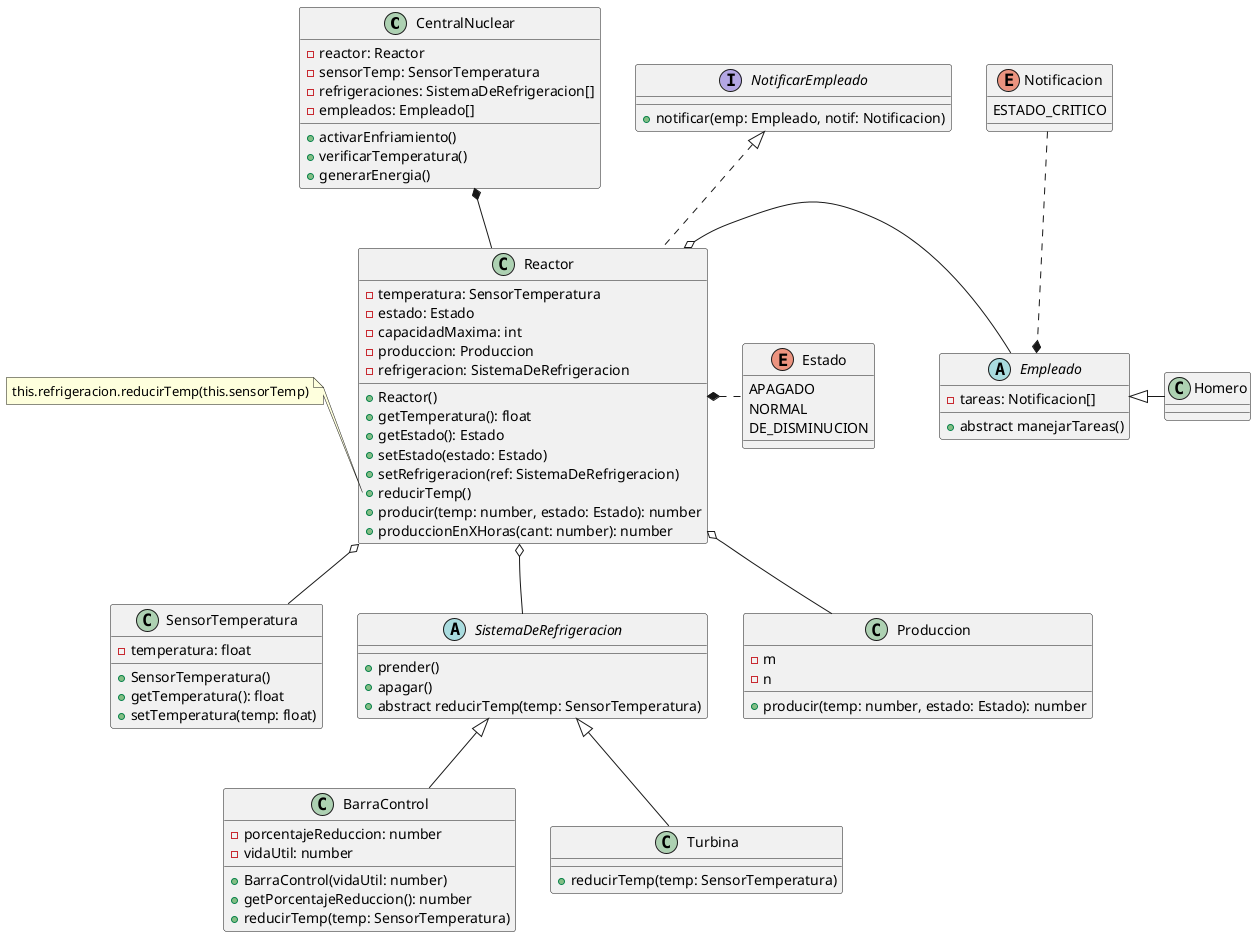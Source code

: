 /'TODO Deprecated'/

@startuml title "Central Nuclear"

class CentralNuclear {
    - reactor: Reactor
    - sensorTemp: SensorTemperatura
    - refrigeraciones: SistemaDeRefrigeracion[]
    - empleados: Empleado[]
    + activarEnfriamiento() 
    + verificarTemperatura() 
    + generarEnergia() 
}

class Reactor implements NotificarEmpleado{
    - temperatura: SensorTemperatura
    - estado: Estado
    - capacidadMaxima: int
    - produccion: Produccion
    - refrigeracion: SistemaDeRefrigeracion
    + Reactor() 
    + getTemperatura(): float 
    + getEstado(): Estado 
    + setEstado(estado: Estado)
    + setRefrigeracion(ref: SistemaDeRefrigeracion)
    + reducirTemp()
    + producir(temp: number, estado: Estado): number
    + produccionEnXHoras(cant: number): number
}
note left of Reactor::reducirTemp
    this.refrigeracion.reducirTemp(this.sensorTemp)
end note

enum Estado {
    APAGADO
    NORMAL
    DE_DISMINUCION
}


Interface NotificarEmpleado {
    + notificar(emp: Empleado, notif: Notificacion)
}

class Produccion {
    - m
    - n
    + producir(temp: number, estado: Estado): number
}


class SensorTemperatura {
    - temperatura: float
    + SensorTemperatura() 
    + getTemperatura(): float 
    + setTemperatura(temp: float) 
}

abstract class SistemaDeRefrigeracion {
    + prender()
    + apagar()
    + abstract reducirTemp(temp: SensorTemperatura)
}

class BarraControl extends SistemaDeRefrigeracion {
    - porcentajeReduccion: number
    - vidaUtil: number
    + BarraControl(vidaUtil: number) 
    + getPorcentajeReduccion(): number 
    + reducirTemp(temp: SensorTemperatura)
}

class Turbina extends SistemaDeRefrigeracion { 
    + reducirTemp(temp: SensorTemperatura)

}

abstract class Empleado {
    - tareas: Notificacion[]
    + abstract manejarTareas() 
}

enum Notificacion {
    ESTADO_CRITICO
}

CentralNuclear *-d- Reactor
Reactor *.r. Estado
Reactor o-- SistemaDeRefrigeracion
Reactor o-- SensorTemperatura
Reactor o-- Produccion
Reactor o-r- Empleado
Empleado *.u. Notificacion
Empleado <|-r- Homero

SistemaDeRefrigeracion o.[hidden]r. Produccion
SistemaDeRefrigeracion o.[hidden]l. SensorTemperatura
SistemaDeRefrigeracion o.[hidden]u. Reactor
Estado o.[hidden]u. NotificarEmpleado

@enduml
